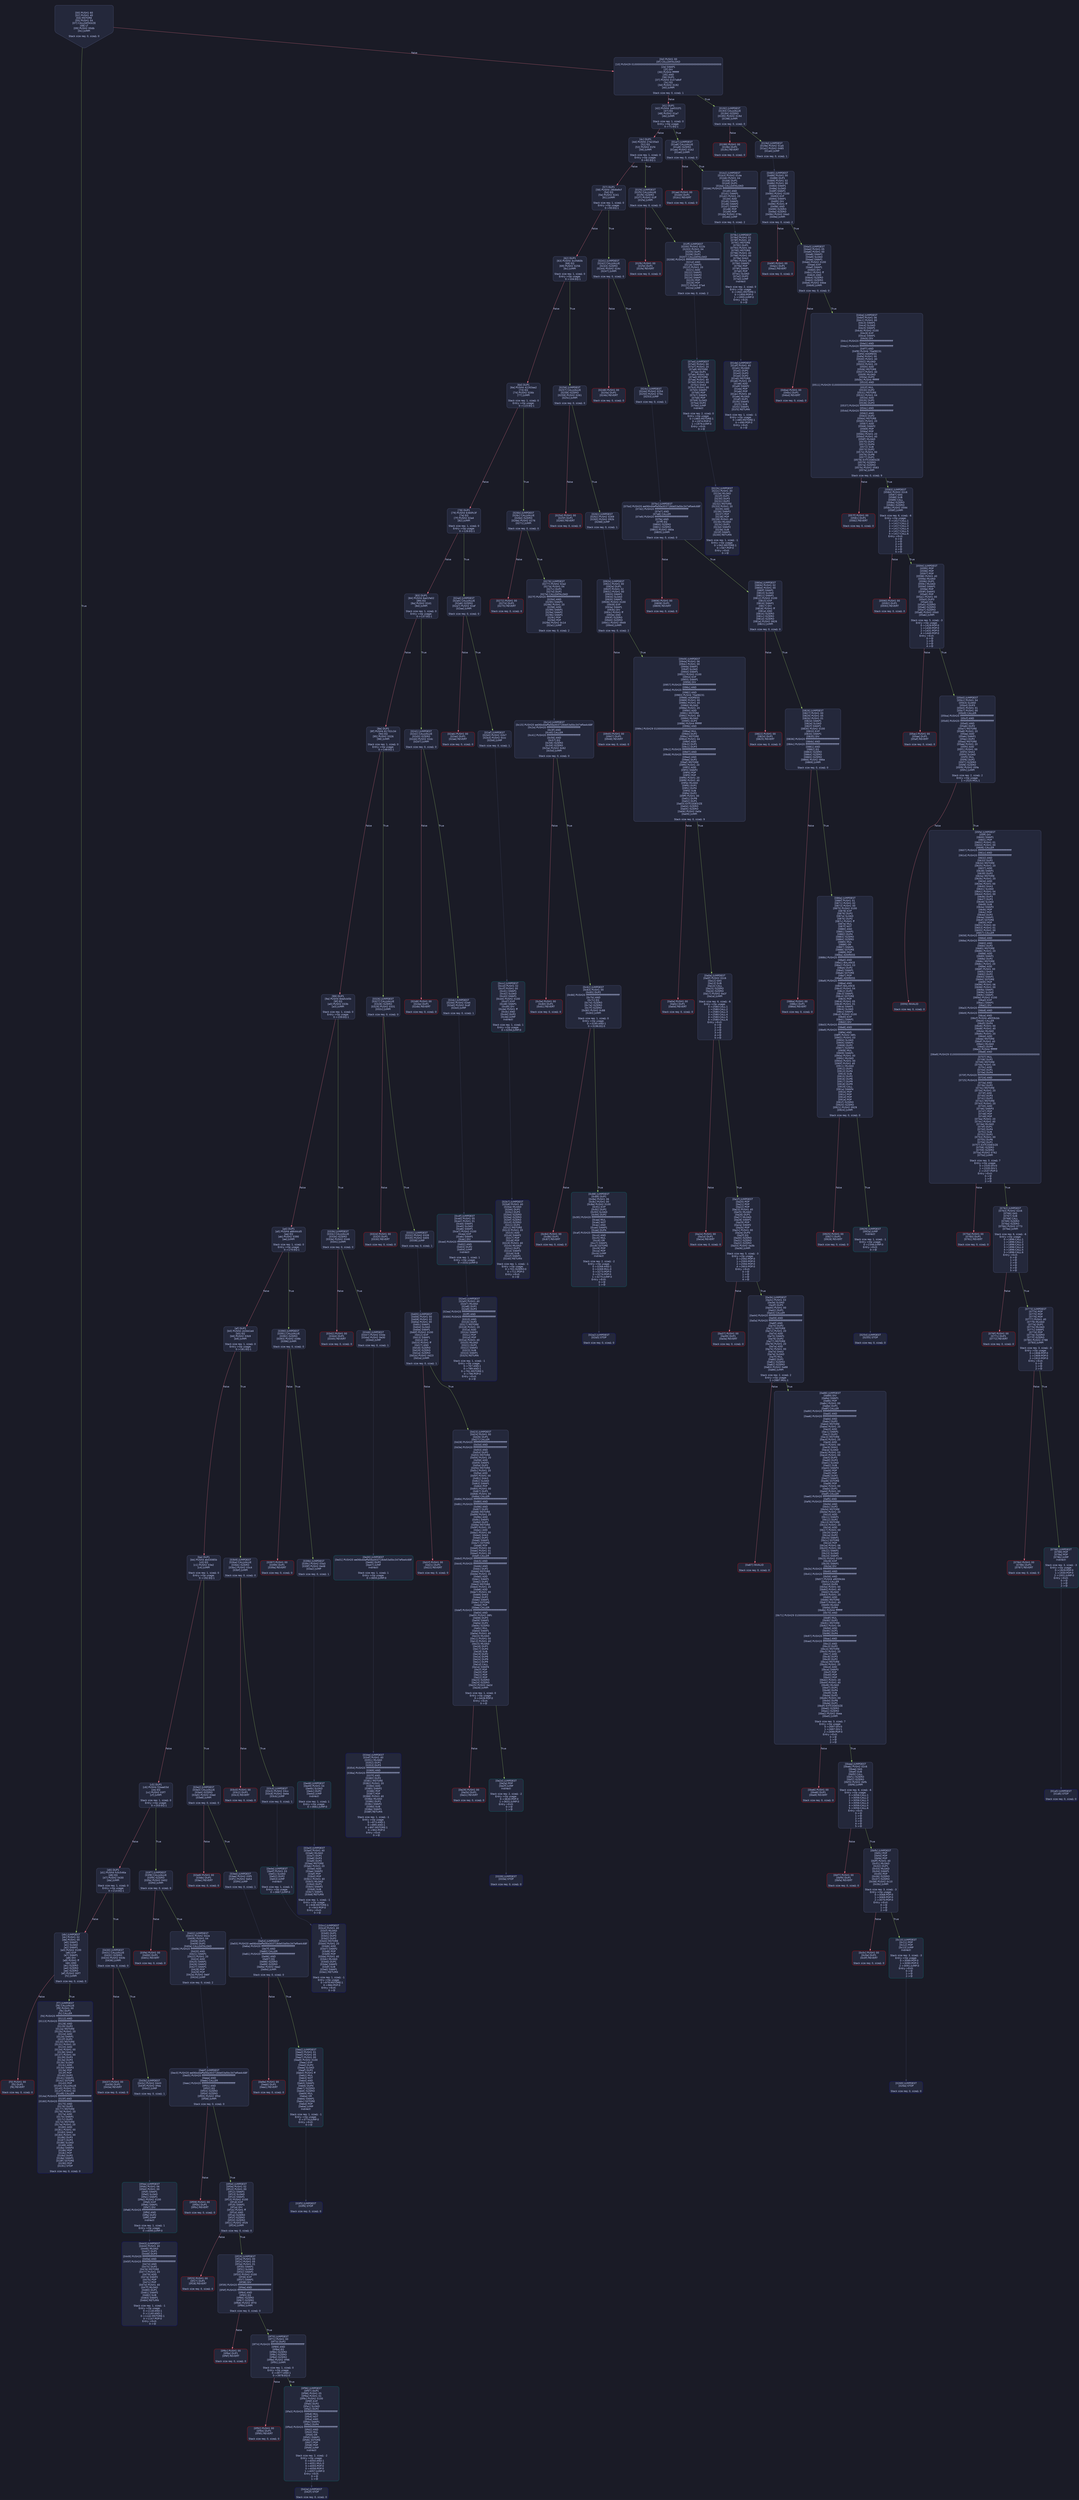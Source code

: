 digraph G {
    node [shape=box, style="filled, rounded", color="#565f89", fontcolor="#c0caf5", fontname="Helvetica", fillcolor="#24283b"];
    edge [color="#414868", fontcolor="#c0caf5", fontname="Helvetica"];
    bgcolor="#1a1b26";
    0 [ label = "[00] PUSH1 60
[02] PUSH1 40
[04] MSTORE
[05] PUSH1 04
[07] CALLDATASIZE
[08] LT
[09] PUSH2 00db
[0c] JUMPI

Stack size req: 0, sizeΔ: 0
" shape = invhouse]
    1 [ label = "[0d] PUSH1 00
[0f] CALLDATALOAD
[10] PUSH29 0100000000000000000000000000000000000000000000000000000000
[2e] SWAP1
[2f] DIV
[30] PUSH4 ffffffff
[35] AND
[36] DUP1
[37] PUSH4 0107a8df
[3c] EQ
[3d] PUSH2 0192
[40] JUMPI

Stack size req: 0, sizeΔ: 1
"]
    2 [ label = "[41] DUP1
[42] PUSH4 1e4532f1
[47] EQ
[48] PUSH2 01a7
[4b] JUMPI

Stack size req: 1, sizeΔ: 0
Entry->Op usage:
	0->71:EQ:1
"]
    3 [ label = "[4c] DUP1
[4d] PUSH4 27e235e3
[52] EQ
[53] PUSH2 01f4
[56] JUMPI

Stack size req: 1, sizeΔ: 0
Entry->Op usage:
	0->82:EQ:1
"]
    4 [ label = "[57] DUP1
[58] PUSH4 28b8e9cf
[5d] EQ
[5e] PUSH2 0241
[61] JUMPI

Stack size req: 1, sizeΔ: 0
Entry->Op usage:
	0->93:EQ:1
"]
    5 [ label = "[62] DUP1
[63] PUSH4 3ccfd60b
[68] EQ
[69] PUSH2 0256
[6c] JUMPI

Stack size req: 1, sizeΔ: 0
Entry->Op usage:
	0->104:EQ:1
"]
    6 [ label = "[6d] DUP1
[6e] PUSH4 42263aa2
[73] EQ
[74] PUSH2 026b
[77] JUMPI

Stack size req: 1, sizeΔ: 0
Entry->Op usage:
	0->115:EQ:1
"]
    7 [ label = "[78] DUP1
[79] PUSH4 6360fc3f
[7e] EQ
[7f] PUSH2 02a4
[82] JUMPI

Stack size req: 1, sizeΔ: 0
Entry->Op usage:
	0->126:EQ:1
"]
    8 [ label = "[83] DUP1
[84] PUSH4 6ad1fe02
[89] EQ
[8a] PUSH2 02d1
[8d] JUMPI

Stack size req: 1, sizeΔ: 0
Entry->Op usage:
	0->137:EQ:1
"]
    9 [ label = "[8e] DUP1
[8f] PUSH4 81702c34
[94] EQ
[95] PUSH2 0326
[98] JUMPI

Stack size req: 1, sizeΔ: 0
Entry->Op usage:
	0->148:EQ:1
"]
    10 [ label = "[99] DUP1
[9a] PUSH4 8da5cb5b
[9f] EQ
[a0] PUSH2 033b
[a3] JUMPI

Stack size req: 1, sizeΔ: 0
Entry->Op usage:
	0->159:EQ:1
"]
    11 [ label = "[a4] DUP1
[a5] PUSH4 a8644cd5
[aa] EQ
[ab] PUSH2 0390
[ae] JUMPI

Stack size req: 1, sizeΔ: 0
Entry->Op usage:
	0->170:EQ:1
"]
    12 [ label = "[af] DUP1
[b0] PUSH4 c42bb1e4
[b5] EQ
[b6] PUSH2 03b9
[b9] JUMPI

Stack size req: 1, sizeΔ: 0
Entry->Op usage:
	0->181:EQ:1
"]
    13 [ label = "[ba] DUP1
[bb] PUSH4 eb03085b
[c0] EQ
[c1] PUSH2 03e2
[c4] JUMPI

Stack size req: 1, sizeΔ: 0
Entry->Op usage:
	0->192:EQ:1
"]
    14 [ label = "[c5] DUP1
[c6] PUSH4 f2bee03d
[cb] EQ
[cc] PUSH2 03f7
[cf] JUMPI

Stack size req: 1, sizeΔ: 0
Entry->Op usage:
	0->203:EQ:1
"]
    15 [ label = "[d0] DUP1
[d1] PUSH4 fc0c546a
[d6] EQ
[d7] PUSH2 0430
[da] JUMPI

Stack size req: 1, sizeΔ: 0
Entry->Op usage:
	0->214:EQ:1
"]
    16 [ label = "[db] JUMPDEST
[dc] PUSH1 02
[de] PUSH1 00
[e0] SWAP1
[e1] SLOAD
[e2] SWAP1
[e3] PUSH2 0100
[e6] EXP
[e7] SWAP1
[e8] DIV
[e9] PUSH1 ff
[eb] AND
[ec] ISZERO
[ed] ISZERO
[ee] ISZERO
[ef] PUSH2 00f7
[f2] JUMPI

Stack size req: 0, sizeΔ: 0
"]
    17 [ label = "[f3] PUSH1 00
[f5] DUP1
[f6] REVERT

Stack size req: 0, sizeΔ: 0
" color = "red"]
    18 [ label = "[f7] JUMPDEST
[f8] CALLVALUE
[f9] PUSH1 00
[fb] DUP1
[fc] CALLER
[fd] PUSH20 ffffffffffffffffffffffffffffffffffffffff
[0112] AND
[0113] PUSH20 ffffffffffffffffffffffffffffffffffffffff
[0128] AND
[0129] DUP2
[012a] MSTORE
[012b] PUSH1 20
[012d] ADD
[012e] SWAP1
[012f] DUP2
[0130] MSTORE
[0131] PUSH1 20
[0133] ADD
[0134] PUSH1 00
[0136] SHA3
[0137] PUSH1 00
[0139] DUP3
[013a] DUP3
[013b] SLOAD
[013c] ADD
[013d] SWAP3
[013e] POP
[013f] POP
[0140] DUP2
[0141] SWAP1
[0142] SSTORE
[0143] POP
[0144] CALLVALUE
[0145] PUSH1 01
[0147] PUSH1 00
[0149] CALLER
[014a] PUSH20 ffffffffffffffffffffffffffffffffffffffff
[015f] AND
[0160] PUSH20 ffffffffffffffffffffffffffffffffffffffff
[0175] AND
[0176] DUP2
[0177] MSTORE
[0178] PUSH1 20
[017a] ADD
[017b] SWAP1
[017c] DUP2
[017d] MSTORE
[017e] PUSH1 20
[0180] ADD
[0181] PUSH1 00
[0183] SHA3
[0184] PUSH1 00
[0186] DUP3
[0187] DUP3
[0188] SLOAD
[0189] ADD
[018a] SWAP3
[018b] POP
[018c] POP
[018d] DUP2
[018e] SWAP1
[018f] SSTORE
[0190] POP
[0191] STOP

Stack size req: 0, sizeΔ: 0
" color = "darkblue"]
    19 [ label = "[0192] JUMPDEST
[0193] CALLVALUE
[0194] ISZERO
[0195] PUSH2 019d
[0198] JUMPI

Stack size req: 0, sizeΔ: 0
"]
    20 [ label = "[0199] PUSH1 00
[019b] DUP1
[019c] REVERT

Stack size req: 0, sizeΔ: 0
" color = "red"]
    21 [ label = "[019d] JUMPDEST
[019e] PUSH2 01a5
[01a1] PUSH2 0485
[01a4] JUMP

Stack size req: 0, sizeΔ: 1
"]
    22 [ label = "[01a5] JUMPDEST
[01a6] STOP

Stack size req: 0, sizeΔ: 0
" color = "darkblue"]
    23 [ label = "[01a7] JUMPDEST
[01a8] CALLVALUE
[01a9] ISZERO
[01aa] PUSH2 01b2
[01ad] JUMPI

Stack size req: 0, sizeΔ: 0
"]
    24 [ label = "[01ae] PUSH1 00
[01b0] DUP1
[01b1] REVERT

Stack size req: 0, sizeΔ: 0
" color = "red"]
    25 [ label = "[01b2] JUMPDEST
[01b3] PUSH2 01de
[01b6] PUSH1 04
[01b8] DUP1
[01b9] DUP1
[01ba] CALLDATALOAD
[01bb] PUSH20 ffffffffffffffffffffffffffffffffffffffff
[01d0] AND
[01d1] SWAP1
[01d2] PUSH1 20
[01d4] ADD
[01d5] SWAP1
[01d6] SWAP2
[01d7] SWAP1
[01d8] POP
[01d9] POP
[01da] PUSH2 078c
[01dd] JUMP

Stack size req: 0, sizeΔ: 2
"]
    26 [ label = "[01de] JUMPDEST
[01df] PUSH1 40
[01e1] MLOAD
[01e2] DUP1
[01e3] DUP3
[01e4] DUP2
[01e5] MSTORE
[01e6] PUSH1 20
[01e8] ADD
[01e9] SWAP2
[01ea] POP
[01eb] POP
[01ec] PUSH1 40
[01ee] MLOAD
[01ef] DUP1
[01f0] SWAP2
[01f1] SUB
[01f2] SWAP1
[01f3] RETURN

Stack size req: 1, sizeΔ: -1
Entry->Op usage:
	0->485:MSTORE:1
	0->490:POP:0
Entry->Exit:
	0->😵
" color = "darkblue"]
    27 [ label = "[01f4] JUMPDEST
[01f5] CALLVALUE
[01f6] ISZERO
[01f7] PUSH2 01ff
[01fa] JUMPI

Stack size req: 0, sizeΔ: 0
"]
    28 [ label = "[01fb] PUSH1 00
[01fd] DUP1
[01fe] REVERT

Stack size req: 0, sizeΔ: 0
" color = "red"]
    29 [ label = "[01ff] JUMPDEST
[0200] PUSH2 022b
[0203] PUSH1 04
[0205] DUP1
[0206] DUP1
[0207] CALLDATALOAD
[0208] PUSH20 ffffffffffffffffffffffffffffffffffffffff
[021d] AND
[021e] SWAP1
[021f] PUSH1 20
[0221] ADD
[0222] SWAP1
[0223] SWAP2
[0224] SWAP1
[0225] POP
[0226] POP
[0227] PUSH2 07a4
[022a] JUMP

Stack size req: 0, sizeΔ: 2
"]
    30 [ label = "[022b] JUMPDEST
[022c] PUSH1 40
[022e] MLOAD
[022f] DUP1
[0230] DUP3
[0231] DUP2
[0232] MSTORE
[0233] PUSH1 20
[0235] ADD
[0236] SWAP2
[0237] POP
[0238] POP
[0239] PUSH1 40
[023b] MLOAD
[023c] DUP1
[023d] SWAP2
[023e] SUB
[023f] SWAP1
[0240] RETURN

Stack size req: 1, sizeΔ: -1
Entry->Op usage:
	0->562:MSTORE:1
	0->567:POP:0
Entry->Exit:
	0->😵
" color = "darkblue"]
    31 [ label = "[0241] JUMPDEST
[0242] CALLVALUE
[0243] ISZERO
[0244] PUSH2 024c
[0247] JUMPI

Stack size req: 0, sizeΔ: 0
"]
    32 [ label = "[0248] PUSH1 00
[024a] DUP1
[024b] REVERT

Stack size req: 0, sizeΔ: 0
" color = "red"]
    33 [ label = "[024c] JUMPDEST
[024d] PUSH2 0254
[0250] PUSH2 07bc
[0253] JUMP

Stack size req: 0, sizeΔ: 1
"]
    34 [ label = "[0254] JUMPDEST
[0255] STOP

Stack size req: 0, sizeΔ: 0
" color = "darkblue"]
    35 [ label = "[0256] JUMPDEST
[0257] CALLVALUE
[0258] ISZERO
[0259] PUSH2 0261
[025c] JUMPI

Stack size req: 0, sizeΔ: 0
"]
    36 [ label = "[025d] PUSH1 00
[025f] DUP1
[0260] REVERT

Stack size req: 0, sizeΔ: 0
" color = "red"]
    37 [ label = "[0261] JUMPDEST
[0262] PUSH2 0269
[0265] PUSH2 092b
[0268] JUMP

Stack size req: 0, sizeΔ: 1
"]
    38 [ label = "[0269] JUMPDEST
[026a] STOP

Stack size req: 0, sizeΔ: 0
" color = "darkblue"]
    39 [ label = "[026b] JUMPDEST
[026c] CALLVALUE
[026d] ISZERO
[026e] PUSH2 0276
[0271] JUMPI

Stack size req: 0, sizeΔ: 0
"]
    40 [ label = "[0272] PUSH1 00
[0274] DUP1
[0275] REVERT

Stack size req: 0, sizeΔ: 0
" color = "red"]
    41 [ label = "[0276] JUMPDEST
[0277] PUSH2 02a2
[027a] PUSH1 04
[027c] DUP1
[027d] DUP1
[027e] CALLDATALOAD
[027f] PUSH20 ffffffffffffffffffffffffffffffffffffffff
[0294] AND
[0295] SWAP1
[0296] PUSH1 20
[0298] ADD
[0299] SWAP1
[029a] SWAP2
[029b] SWAP1
[029c] POP
[029d] POP
[029e] PUSH2 0c14
[02a1] JUMP

Stack size req: 0, sizeΔ: 2
"]
    42 [ label = "[02a2] JUMPDEST
[02a3] STOP

Stack size req: 0, sizeΔ: 0
" color = "darkblue"]
    43 [ label = "[02a4] JUMPDEST
[02a5] CALLVALUE
[02a6] ISZERO
[02a7] PUSH2 02af
[02aa] JUMPI

Stack size req: 0, sizeΔ: 0
"]
    44 [ label = "[02ab] PUSH1 00
[02ad] DUP1
[02ae] REVERT

Stack size req: 0, sizeΔ: 0
" color = "red"]
    45 [ label = "[02af] JUMPDEST
[02b0] PUSH2 02b7
[02b3] PUSH2 0ccc
[02b6] JUMP

Stack size req: 0, sizeΔ: 1
"]
    46 [ label = "[02b7] JUMPDEST
[02b8] PUSH1 40
[02ba] MLOAD
[02bb] DUP1
[02bc] DUP3
[02bd] ISZERO
[02be] ISZERO
[02bf] ISZERO
[02c0] ISZERO
[02c1] DUP2
[02c2] MSTORE
[02c3] PUSH1 20
[02c5] ADD
[02c6] SWAP2
[02c7] POP
[02c8] POP
[02c9] PUSH1 40
[02cb] MLOAD
[02cc] DUP1
[02cd] SWAP2
[02ce] SUB
[02cf] SWAP1
[02d0] RETURN

Stack size req: 1, sizeΔ: -1
Entry->Op usage:
	0->701:ISZERO:0
	0->711:POP:0
Entry->Exit:
	0->😵
" color = "darkblue"]
    47 [ label = "[02d1] JUMPDEST
[02d2] CALLVALUE
[02d3] ISZERO
[02d4] PUSH2 02dc
[02d7] JUMPI

Stack size req: 0, sizeΔ: 0
"]
    48 [ label = "[02d8] PUSH1 00
[02da] DUP1
[02db] REVERT

Stack size req: 0, sizeΔ: 0
" color = "red"]
    49 [ label = "[02dc] JUMPDEST
[02dd] PUSH2 02e4
[02e0] PUSH2 0cdf
[02e3] JUMP

Stack size req: 0, sizeΔ: 1
"]
    50 [ label = "[02e4] JUMPDEST
[02e5] PUSH1 40
[02e7] MLOAD
[02e8] DUP1
[02e9] DUP3
[02ea] PUSH20 ffffffffffffffffffffffffffffffffffffffff
[02ff] AND
[0300] PUSH20 ffffffffffffffffffffffffffffffffffffffff
[0315] AND
[0316] DUP2
[0317] MSTORE
[0318] PUSH1 20
[031a] ADD
[031b] SWAP2
[031c] POP
[031d] POP
[031e] PUSH1 40
[0320] MLOAD
[0321] DUP1
[0322] SWAP2
[0323] SUB
[0324] SWAP1
[0325] RETURN

Stack size req: 1, sizeΔ: -1
Entry->Op usage:
	0->767:AND:1
	0->789:AND:1
	0->791:MSTORE:1
	0->796:POP:0
Entry->Exit:
	0->😵
" color = "darkblue"]
    51 [ label = "[0326] JUMPDEST
[0327] CALLVALUE
[0328] ISZERO
[0329] PUSH2 0331
[032c] JUMPI

Stack size req: 0, sizeΔ: 0
"]
    52 [ label = "[032d] PUSH1 00
[032f] DUP1
[0330] REVERT

Stack size req: 0, sizeΔ: 0
" color = "red"]
    53 [ label = "[0331] JUMPDEST
[0332] PUSH2 0339
[0335] PUSH2 0d05
[0338] JUMP

Stack size req: 0, sizeΔ: 1
"]
    54 [ label = "[0339] JUMPDEST
[033a] STOP

Stack size req: 0, sizeΔ: 0
" color = "darkblue"]
    55 [ label = "[033b] JUMPDEST
[033c] CALLVALUE
[033d] ISZERO
[033e] PUSH2 0346
[0341] JUMPI

Stack size req: 0, sizeΔ: 0
"]
    56 [ label = "[0342] PUSH1 00
[0344] DUP1
[0345] REVERT

Stack size req: 0, sizeΔ: 0
" color = "red"]
    57 [ label = "[0346] JUMPDEST
[0347] PUSH2 034e
[034a] PUSH2 0e30
[034d] JUMP

Stack size req: 0, sizeΔ: 1
"]
    58 [ label = "[034e] JUMPDEST
[034f] PUSH1 40
[0351] MLOAD
[0352] DUP1
[0353] DUP3
[0354] PUSH20 ffffffffffffffffffffffffffffffffffffffff
[0369] AND
[036a] PUSH20 ffffffffffffffffffffffffffffffffffffffff
[037f] AND
[0380] DUP2
[0381] MSTORE
[0382] PUSH1 20
[0384] ADD
[0385] SWAP2
[0386] POP
[0387] POP
[0388] PUSH1 40
[038a] MLOAD
[038b] DUP1
[038c] SWAP2
[038d] SUB
[038e] SWAP1
[038f] RETURN

Stack size req: 1, sizeΔ: -1
Entry->Op usage:
	0->873:AND:1
	0->895:AND:1
	0->897:MSTORE:1
	0->902:POP:0
Entry->Exit:
	0->😵
" color = "darkblue"]
    59 [ label = "[0390] JUMPDEST
[0391] CALLVALUE
[0392] ISZERO
[0393] PUSH2 039b
[0396] JUMPI

Stack size req: 0, sizeΔ: 0
"]
    60 [ label = "[0397] PUSH1 00
[0399] DUP1
[039a] REVERT

Stack size req: 0, sizeΔ: 0
" color = "red"]
    61 [ label = "[039b] JUMPDEST
[039c] PUSH2 03a3
[039f] PUSH2 0e48
[03a2] JUMP

Stack size req: 0, sizeΔ: 1
"]
    62 [ label = "[03a3] JUMPDEST
[03a4] PUSH1 40
[03a6] MLOAD
[03a7] DUP1
[03a8] DUP3
[03a9] DUP2
[03aa] MSTORE
[03ab] PUSH1 20
[03ad] ADD
[03ae] SWAP2
[03af] POP
[03b0] POP
[03b1] PUSH1 40
[03b3] MLOAD
[03b4] DUP1
[03b5] SWAP2
[03b6] SUB
[03b7] SWAP1
[03b8] RETURN

Stack size req: 1, sizeΔ: -1
Entry->Op usage:
	0->938:MSTORE:1
	0->943:POP:0
Entry->Exit:
	0->😵
" color = "darkblue"]
    63 [ label = "[03b9] JUMPDEST
[03ba] CALLVALUE
[03bb] ISZERO
[03bc] PUSH2 03c4
[03bf] JUMPI

Stack size req: 0, sizeΔ: 0
"]
    64 [ label = "[03c0] PUSH1 00
[03c2] DUP1
[03c3] REVERT

Stack size req: 0, sizeΔ: 0
" color = "red"]
    65 [ label = "[03c4] JUMPDEST
[03c5] PUSH2 03cc
[03c8] PUSH2 0e4e
[03cb] JUMP

Stack size req: 0, sizeΔ: 1
"]
    66 [ label = "[03cc] JUMPDEST
[03cd] PUSH1 40
[03cf] MLOAD
[03d0] DUP1
[03d1] DUP3
[03d2] DUP2
[03d3] MSTORE
[03d4] PUSH1 20
[03d6] ADD
[03d7] SWAP2
[03d8] POP
[03d9] POP
[03da] PUSH1 40
[03dc] MLOAD
[03dd] DUP1
[03de] SWAP2
[03df] SUB
[03e0] SWAP1
[03e1] RETURN

Stack size req: 1, sizeΔ: -1
Entry->Op usage:
	0->979:MSTORE:1
	0->984:POP:0
Entry->Exit:
	0->😵
" color = "darkblue"]
    67 [ label = "[03e2] JUMPDEST
[03e3] CALLVALUE
[03e4] ISZERO
[03e5] PUSH2 03ed
[03e8] JUMPI

Stack size req: 0, sizeΔ: 0
"]
    68 [ label = "[03e9] PUSH1 00
[03eb] DUP1
[03ec] REVERT

Stack size req: 0, sizeΔ: 0
" color = "red"]
    69 [ label = "[03ed] JUMPDEST
[03ee] PUSH2 03f5
[03f1] PUSH2 0e54
[03f4] JUMP

Stack size req: 0, sizeΔ: 1
"]
    70 [ label = "[03f5] JUMPDEST
[03f6] STOP

Stack size req: 0, sizeΔ: 0
" color = "darkblue"]
    71 [ label = "[03f7] JUMPDEST
[03f8] CALLVALUE
[03f9] ISZERO
[03fa] PUSH2 0402
[03fd] JUMPI

Stack size req: 0, sizeΔ: 0
"]
    72 [ label = "[03fe] PUSH1 00
[0400] DUP1
[0401] REVERT

Stack size req: 0, sizeΔ: 0
" color = "red"]
    73 [ label = "[0402] JUMPDEST
[0403] PUSH2 042e
[0406] PUSH1 04
[0408] DUP1
[0409] DUP1
[040a] CALLDATALOAD
[040b] PUSH20 ffffffffffffffffffffffffffffffffffffffff
[0420] AND
[0421] SWAP1
[0422] PUSH1 20
[0424] ADD
[0425] SWAP1
[0426] SWAP2
[0427] SWAP1
[0428] POP
[0429] POP
[042a] PUSH2 0ebf
[042d] JUMP

Stack size req: 0, sizeΔ: 2
"]
    74 [ label = "[042e] JUMPDEST
[042f] STOP

Stack size req: 0, sizeΔ: 0
" color = "darkblue"]
    75 [ label = "[0430] JUMPDEST
[0431] CALLVALUE
[0432] ISZERO
[0433] PUSH2 043b
[0436] JUMPI

Stack size req: 0, sizeΔ: 0
"]
    76 [ label = "[0437] PUSH1 00
[0439] DUP1
[043a] REVERT

Stack size req: 0, sizeΔ: 0
" color = "red"]
    77 [ label = "[043b] JUMPDEST
[043c] PUSH2 0443
[043f] PUSH2 0fda
[0442] JUMP

Stack size req: 0, sizeΔ: 1
"]
    78 [ label = "[0443] JUMPDEST
[0444] PUSH1 40
[0446] MLOAD
[0447] DUP1
[0448] DUP3
[0449] PUSH20 ffffffffffffffffffffffffffffffffffffffff
[045e] AND
[045f] PUSH20 ffffffffffffffffffffffffffffffffffffffff
[0474] AND
[0475] DUP2
[0476] MSTORE
[0477] PUSH1 20
[0479] ADD
[047a] SWAP2
[047b] POP
[047c] POP
[047d] PUSH1 40
[047f] MLOAD
[0480] DUP1
[0481] SWAP2
[0482] SUB
[0483] SWAP1
[0484] RETURN

Stack size req: 1, sizeΔ: -1
Entry->Op usage:
	0->1118:AND:1
	0->1140:AND:1
	0->1142:MSTORE:1
	0->1147:POP:0
Entry->Exit:
	0->😵
" color = "darkblue"]
    79 [ label = "[0485] JUMPDEST
[0486] PUSH1 00
[0488] DUP1
[0489] PUSH1 02
[048b] PUSH1 00
[048d] SWAP1
[048e] SLOAD
[048f] SWAP1
[0490] PUSH2 0100
[0493] EXP
[0494] SWAP1
[0495] DIV
[0496] PUSH1 ff
[0498] AND
[0499] ISZERO
[049a] ISZERO
[049b] PUSH2 04a3
[049e] JUMPI

Stack size req: 0, sizeΔ: 2
"]
    80 [ label = "[049f] PUSH1 00
[04a1] DUP1
[04a2] REVERT

Stack size req: 0, sizeΔ: 0
" color = "red"]
    81 [ label = "[04a3] JUMPDEST
[04a4] PUSH1 05
[04a6] PUSH1 00
[04a8] SWAP1
[04a9] SLOAD
[04aa] SWAP1
[04ab] PUSH2 0100
[04ae] EXP
[04af] SWAP1
[04b0] DIV
[04b1] PUSH1 ff
[04b3] AND
[04b4] ISZERO
[04b5] ISZERO
[04b6] PUSH2 04be
[04b9] JUMPI

Stack size req: 0, sizeΔ: 0
"]
    82 [ label = "[04ba] PUSH1 00
[04bc] DUP1
[04bd] REVERT

Stack size req: 0, sizeΔ: 0
" color = "red"]
    83 [ label = "[04be] JUMPDEST
[04bf] PUSH1 06
[04c1] PUSH1 00
[04c3] SWAP1
[04c4] SLOAD
[04c5] SWAP1
[04c6] PUSH2 0100
[04c9] EXP
[04ca] SWAP1
[04cb] DIV
[04cc] PUSH20 ffffffffffffffffffffffffffffffffffffffff
[04e1] AND
[04e2] PUSH20 ffffffffffffffffffffffffffffffffffffffff
[04f7] AND
[04f8] PUSH4 70a08231
[04fd] ADDRESS
[04fe] PUSH1 00
[0500] PUSH1 40
[0502] MLOAD
[0503] PUSH1 20
[0505] ADD
[0506] MSTORE
[0507] PUSH1 40
[0509] MLOAD
[050a] DUP3
[050b] PUSH4 ffffffff
[0510] AND
[0511] PUSH29 0100000000000000000000000000000000000000000000000000000000
[052f] MUL
[0530] DUP2
[0531] MSTORE
[0532] PUSH1 04
[0534] ADD
[0535] DUP1
[0536] DUP3
[0537] PUSH20 ffffffffffffffffffffffffffffffffffffffff
[054c] AND
[054d] PUSH20 ffffffffffffffffffffffffffffffffffffffff
[0562] AND
[0563] DUP2
[0564] MSTORE
[0565] PUSH1 20
[0567] ADD
[0568] SWAP2
[0569] POP
[056a] POP
[056b] PUSH1 20
[056d] PUSH1 40
[056f] MLOAD
[0570] DUP1
[0571] DUP4
[0572] SUB
[0573] DUP2
[0574] PUSH1 00
[0576] DUP8
[0577] DUP1
[0578] EXTCODESIZE
[0579] ISZERO
[057a] ISZERO
[057b] PUSH2 0583
[057e] JUMPI

Stack size req: 0, sizeΔ: 9
"]
    84 [ label = "[057f] PUSH1 00
[0581] DUP1
[0582] REVERT

Stack size req: 0, sizeΔ: 0
" color = "red"]
    85 [ label = "[0583] JUMPDEST
[0584] PUSH2 02c6
[0587] GAS
[0588] SUB
[0589] CALL
[058a] ISZERO
[058b] ISZERO
[058c] PUSH2 0594
[058f] JUMPI

Stack size req: 6, sizeΔ: -6
Entry->Op usage:
	0->1417:CALL:1
	1->1417:CALL:2
	2->1417:CALL:3
	3->1417:CALL:4
	4->1417:CALL:5
	5->1417:CALL:6
Entry->Exit:
	0->😵
	1->😵
	2->😵
	3->😵
	4->😵
	5->😵
"]
    86 [ label = "[0590] PUSH1 00
[0592] DUP1
[0593] REVERT

Stack size req: 0, sizeΔ: 0
" color = "red"]
    87 [ label = "[0594] JUMPDEST
[0595] POP
[0596] POP
[0597] POP
[0598] PUSH1 40
[059a] MLOAD
[059b] DUP1
[059c] MLOAD
[059d] SWAP1
[059e] POP
[059f] SWAP2
[05a0] POP
[05a1] PUSH1 00
[05a3] DUP3
[05a4] EQ
[05a5] ISZERO
[05a6] ISZERO
[05a7] ISZERO
[05a8] PUSH2 05b0
[05ab] JUMPI

Stack size req: 5, sizeΔ: -3
Entry->Op usage:
	0->1429:POP:0
	1->1430:POP:0
	2->1431:POP:0
	4->1440:POP:0
Entry->Exit:
	0->😵
	1->😵
	2->😵
	4->😵
"]
    88 [ label = "[05ac] PUSH1 00
[05ae] DUP1
[05af] REVERT

Stack size req: 0, sizeΔ: 0
" color = "red"]
    89 [ label = "[05b0] JUMPDEST
[05b1] PUSH1 04
[05b3] SLOAD
[05b4] DUP3
[05b5] PUSH1 01
[05b7] PUSH1 00
[05b9] CALLER
[05ba] PUSH20 ffffffffffffffffffffffffffffffffffffffff
[05cf] AND
[05d0] PUSH20 ffffffffffffffffffffffffffffffffffffffff
[05e5] AND
[05e6] DUP2
[05e7] MSTORE
[05e8] PUSH1 20
[05ea] ADD
[05eb] SWAP1
[05ec] DUP2
[05ed] MSTORE
[05ee] PUSH1 20
[05f0] ADD
[05f1] PUSH1 00
[05f3] SHA3
[05f4] SLOAD
[05f5] MUL
[05f6] DUP2
[05f7] ISZERO
[05f8] ISZERO
[05f9] PUSH2 05fe
[05fc] JUMPI

Stack size req: 2, sizeΔ: 2
Entry->Op usage:
	1->1525:MUL:1
"]
    90 [ label = "[05fd] INVALID

Stack size req: 0, sizeΔ: 0
" color = "red"]
    91 [ label = "[05fe] JUMPDEST
[05ff] DIV
[0600] SWAP1
[0601] POP
[0602] PUSH1 01
[0604] PUSH1 00
[0606] CALLER
[0607] PUSH20 ffffffffffffffffffffffffffffffffffffffff
[061c] AND
[061d] PUSH20 ffffffffffffffffffffffffffffffffffffffff
[0632] AND
[0633] DUP2
[0634] MSTORE
[0635] PUSH1 20
[0637] ADD
[0638] SWAP1
[0639] DUP2
[063a] MSTORE
[063b] PUSH1 20
[063d] ADD
[063e] PUSH1 00
[0640] SHA3
[0641] SLOAD
[0642] PUSH1 04
[0644] PUSH1 00
[0646] DUP3
[0647] DUP3
[0648] SLOAD
[0649] SUB
[064a] SWAP3
[064b] POP
[064c] POP
[064d] DUP2
[064e] SWAP1
[064f] SSTORE
[0650] POP
[0651] PUSH1 00
[0653] PUSH1 01
[0655] PUSH1 00
[0657] CALLER
[0658] PUSH20 ffffffffffffffffffffffffffffffffffffffff
[066d] AND
[066e] PUSH20 ffffffffffffffffffffffffffffffffffffffff
[0683] AND
[0684] DUP2
[0685] MSTORE
[0686] PUSH1 20
[0688] ADD
[0689] SWAP1
[068a] DUP2
[068b] MSTORE
[068c] PUSH1 20
[068e] ADD
[068f] PUSH1 00
[0691] SHA3
[0692] DUP2
[0693] SWAP1
[0694] SSTORE
[0695] POP
[0696] PUSH1 06
[0698] PUSH1 00
[069a] SWAP1
[069b] SLOAD
[069c] SWAP1
[069d] PUSH2 0100
[06a0] EXP
[06a1] SWAP1
[06a2] DIV
[06a3] PUSH20 ffffffffffffffffffffffffffffffffffffffff
[06b8] AND
[06b9] PUSH20 ffffffffffffffffffffffffffffffffffffffff
[06ce] AND
[06cf] PUSH4 a9059cbb
[06d4] CALLER
[06d5] DUP4
[06d6] PUSH1 00
[06d8] PUSH1 40
[06da] MLOAD
[06db] PUSH1 20
[06dd] ADD
[06de] MSTORE
[06df] PUSH1 40
[06e1] MLOAD
[06e2] DUP4
[06e3] PUSH4 ffffffff
[06e8] AND
[06e9] PUSH29 0100000000000000000000000000000000000000000000000000000000
[0707] MUL
[0708] DUP2
[0709] MSTORE
[070a] PUSH1 04
[070c] ADD
[070d] DUP1
[070e] DUP4
[070f] PUSH20 ffffffffffffffffffffffffffffffffffffffff
[0724] AND
[0725] PUSH20 ffffffffffffffffffffffffffffffffffffffff
[073a] AND
[073b] DUP2
[073c] MSTORE
[073d] PUSH1 20
[073f] ADD
[0740] DUP3
[0741] DUP2
[0742] MSTORE
[0743] PUSH1 20
[0745] ADD
[0746] SWAP3
[0747] POP
[0748] POP
[0749] POP
[074a] PUSH1 20
[074c] PUSH1 40
[074e] MLOAD
[074f] DUP1
[0750] DUP4
[0751] SUB
[0752] DUP2
[0753] PUSH1 00
[0755] DUP8
[0756] DUP1
[0757] EXTCODESIZE
[0758] ISZERO
[0759] ISZERO
[075a] PUSH2 0762
[075d] JUMPI

Stack size req: 3, sizeΔ: 7
Entry->Op usage:
	0->1535:DIV:0
	1->1535:DIV:1
	2->1537:POP:0
Entry->Exit:
	0->😵
	1->😵
	2->😵
"]
    92 [ label = "[075e] PUSH1 00
[0760] DUP1
[0761] REVERT

Stack size req: 0, sizeΔ: 0
" color = "red"]
    93 [ label = "[0762] JUMPDEST
[0763] PUSH2 02c6
[0766] GAS
[0767] SUB
[0768] CALL
[0769] ISZERO
[076a] ISZERO
[076b] PUSH2 0773
[076e] JUMPI

Stack size req: 6, sizeΔ: -6
Entry->Op usage:
	0->1896:CALL:1
	1->1896:CALL:2
	2->1896:CALL:3
	3->1896:CALL:4
	4->1896:CALL:5
	5->1896:CALL:6
Entry->Exit:
	0->😵
	1->😵
	2->😵
	3->😵
	4->😵
	5->😵
"]
    94 [ label = "[076f] PUSH1 00
[0771] DUP1
[0772] REVERT

Stack size req: 0, sizeΔ: 0
" color = "red"]
    95 [ label = "[0773] JUMPDEST
[0774] POP
[0775] POP
[0776] POP
[0777] PUSH1 40
[0779] MLOAD
[077a] DUP1
[077b] MLOAD
[077c] SWAP1
[077d] POP
[077e] ISZERO
[077f] ISZERO
[0780] PUSH2 0788
[0783] JUMPI

Stack size req: 3, sizeΔ: -3
Entry->Op usage:
	0->1908:POP:0
	1->1909:POP:0
	2->1910:POP:0
Entry->Exit:
	0->😵
	1->😵
	2->😵
"]
    96 [ label = "[0784] PUSH1 00
[0786] DUP1
[0787] REVERT

Stack size req: 0, sizeΔ: 0
" color = "red"]
    97 [ label = "[0788] JUMPDEST
[0789] POP
[078a] POP
[078b] JUMP
Indirect!

Stack size req: 3, sizeΔ: -3
Entry->Op usage:
	0->1929:POP:0
	1->1930:POP:0
	2->1931:JUMP:0
Entry->Exit:
	0->😵
	1->😵
	2->😵
" color = "teal"]
    98 [ label = "[078c] JUMPDEST
[078d] PUSH1 01
[078f] PUSH1 20
[0791] MSTORE
[0792] DUP1
[0793] PUSH1 00
[0795] MSTORE
[0796] PUSH1 40
[0798] PUSH1 00
[079a] SHA3
[079b] PUSH1 00
[079d] SWAP2
[079e] POP
[079f] SWAP1
[07a0] POP
[07a1] SLOAD
[07a2] DUP2
[07a3] JUMP
Indirect!

Stack size req: 2, sizeΔ: 0
Entry->Op usage:
	0->1941:MSTORE:1
	0->1950:POP:0
	1->1955:JUMP:0
Entry->Exit:
	0->😵
" color = "teal"]
    99 [ label = "[07a4] JUMPDEST
[07a5] PUSH1 00
[07a7] PUSH1 20
[07a9] MSTORE
[07aa] DUP1
[07ab] PUSH1 00
[07ad] MSTORE
[07ae] PUSH1 40
[07b0] PUSH1 00
[07b2] SHA3
[07b3] PUSH1 00
[07b5] SWAP2
[07b6] POP
[07b7] SWAP1
[07b8] POP
[07b9] SLOAD
[07ba] DUP2
[07bb] JUMP
Indirect!

Stack size req: 2, sizeΔ: 0
Entry->Op usage:
	0->1965:MSTORE:1
	0->1974:POP:0
	1->1979:JUMP:0
Entry->Exit:
	0->😵
" color = "teal"]
    100 [ label = "[07bc] JUMPDEST
[07bd] PUSH20 ee06bddaffa56a303718de53a5bc347efbe4c68f
[07d2] PUSH20 ffffffffffffffffffffffffffffffffffffffff
[07e7] AND
[07e8] CALLER
[07e9] PUSH20 ffffffffffffffffffffffffffffffffffffffff
[07fe] AND
[07ff] EQ
[0800] ISZERO
[0801] ISZERO
[0802] PUSH2 080a
[0805] JUMPI

Stack size req: 0, sizeΔ: 0
"]
    101 [ label = "[0806] PUSH1 00
[0808] DUP1
[0809] REVERT

Stack size req: 0, sizeΔ: 0
" color = "red"]
    102 [ label = "[080a] JUMPDEST
[080b] PUSH1 02
[080d] PUSH1 00
[080f] SWAP1
[0810] SLOAD
[0811] SWAP1
[0812] PUSH2 0100
[0815] EXP
[0816] SWAP1
[0817] DIV
[0818] PUSH1 ff
[081a] AND
[081b] ISZERO
[081c] ISZERO
[081d] ISZERO
[081e] PUSH2 0826
[0821] JUMPI

Stack size req: 0, sizeΔ: 0
"]
    103 [ label = "[0822] PUSH1 00
[0824] DUP1
[0825] REVERT

Stack size req: 0, sizeΔ: 0
" color = "red"]
    104 [ label = "[0826] JUMPDEST
[0827] PUSH1 00
[0829] PUSH1 05
[082b] PUSH1 01
[082d] SWAP1
[082e] SLOAD
[082f] SWAP1
[0830] PUSH2 0100
[0833] EXP
[0834] SWAP1
[0835] DIV
[0836] PUSH20 ffffffffffffffffffffffffffffffffffffffff
[084b] AND
[084c] PUSH20 ffffffffffffffffffffffffffffffffffffffff
[0861] AND
[0862] EQ
[0863] ISZERO
[0864] ISZERO
[0865] ISZERO
[0866] PUSH2 086e
[0869] JUMPI

Stack size req: 0, sizeΔ: 0
"]
    105 [ label = "[086a] PUSH1 00
[086c] DUP1
[086d] REVERT

Stack size req: 0, sizeΔ: 0
" color = "red"]
    106 [ label = "[086e] JUMPDEST
[086f] PUSH1 01
[0871] PUSH1 02
[0873] PUSH1 00
[0875] PUSH2 0100
[0878] EXP
[0879] DUP2
[087a] SLOAD
[087b] DUP2
[087c] PUSH1 ff
[087e] MUL
[087f] NOT
[0880] AND
[0881] SWAP1
[0882] DUP4
[0883] ISZERO
[0884] ISZERO
[0885] MUL
[0886] OR
[0887] SWAP1
[0888] SSTORE
[0889] POP
[088a] ADDRESS
[088b] PUSH20 ffffffffffffffffffffffffffffffffffffffff
[08a0] AND
[08a1] BALANCE
[08a2] PUSH1 03
[08a4] DUP2
[08a5] SWAP1
[08a6] SSTORE
[08a7] POP
[08a8] ADDRESS
[08a9] PUSH20 ffffffffffffffffffffffffffffffffffffffff
[08be] AND
[08bf] BALANCE
[08c0] PUSH1 04
[08c2] DUP2
[08c3] SWAP1
[08c4] SSTORE
[08c5] POP
[08c6] PUSH1 05
[08c8] PUSH1 01
[08ca] SWAP1
[08cb] SLOAD
[08cc] SWAP1
[08cd] PUSH2 0100
[08d0] EXP
[08d1] SWAP1
[08d2] DIV
[08d3] PUSH20 ffffffffffffffffffffffffffffffffffffffff
[08e8] AND
[08e9] PUSH20 ffffffffffffffffffffffffffffffffffffffff
[08fe] AND
[08ff] PUSH2 08fc
[0902] PUSH1 03
[0904] SLOAD
[0905] SWAP1
[0906] DUP2
[0907] ISZERO
[0908] MUL
[0909] SWAP1
[090a] PUSH1 40
[090c] MLOAD
[090d] PUSH1 00
[090f] PUSH1 40
[0911] MLOAD
[0912] DUP1
[0913] DUP4
[0914] SUB
[0915] DUP2
[0916] DUP6
[0917] DUP9
[0918] DUP9
[0919] CALL
[091a] SWAP4
[091b] POP
[091c] POP
[091d] POP
[091e] POP
[091f] ISZERO
[0920] ISZERO
[0921] PUSH2 0929
[0924] JUMPI

Stack size req: 0, sizeΔ: 0
"]
    107 [ label = "[0925] PUSH1 00
[0927] DUP1
[0928] REVERT

Stack size req: 0, sizeΔ: 0
" color = "red"]
    108 [ label = "[0929] JUMPDEST
[092a] JUMP
Indirect!

Stack size req: 1, sizeΔ: -1
Entry->Op usage:
	0->2346:JUMP:0
Entry->Exit:
	0->😵
" color = "teal"]
    109 [ label = "[092b] JUMPDEST
[092c] PUSH1 00
[092e] DUP1
[092f] PUSH1 02
[0931] PUSH1 00
[0933] SWAP1
[0934] SLOAD
[0935] SWAP1
[0936] PUSH2 0100
[0939] EXP
[093a] SWAP1
[093b] DIV
[093c] PUSH1 ff
[093e] AND
[093f] ISZERO
[0940] ISZERO
[0941] PUSH2 0949
[0944] JUMPI

Stack size req: 0, sizeΔ: 2
"]
    110 [ label = "[0945] PUSH1 00
[0947] DUP1
[0948] REVERT

Stack size req: 0, sizeΔ: 0
" color = "red"]
    111 [ label = "[0949] JUMPDEST
[094a] PUSH1 06
[094c] PUSH1 00
[094e] SWAP1
[094f] SLOAD
[0950] SWAP1
[0951] PUSH2 0100
[0954] EXP
[0955] SWAP1
[0956] DIV
[0957] PUSH20 ffffffffffffffffffffffffffffffffffffffff
[096c] AND
[096d] PUSH20 ffffffffffffffffffffffffffffffffffffffff
[0982] AND
[0983] PUSH4 70a08231
[0988] ADDRESS
[0989] PUSH1 00
[098b] PUSH1 40
[098d] MLOAD
[098e] PUSH1 20
[0990] ADD
[0991] MSTORE
[0992] PUSH1 40
[0994] MLOAD
[0995] DUP3
[0996] PUSH4 ffffffff
[099b] AND
[099c] PUSH29 0100000000000000000000000000000000000000000000000000000000
[09ba] MUL
[09bb] DUP2
[09bc] MSTORE
[09bd] PUSH1 04
[09bf] ADD
[09c0] DUP1
[09c1] DUP3
[09c2] PUSH20 ffffffffffffffffffffffffffffffffffffffff
[09d7] AND
[09d8] PUSH20 ffffffffffffffffffffffffffffffffffffffff
[09ed] AND
[09ee] DUP2
[09ef] MSTORE
[09f0] PUSH1 20
[09f2] ADD
[09f3] SWAP2
[09f4] POP
[09f5] POP
[09f6] PUSH1 20
[09f8] PUSH1 40
[09fa] MLOAD
[09fb] DUP1
[09fc] DUP4
[09fd] SUB
[09fe] DUP2
[09ff] PUSH1 00
[0a01] DUP8
[0a02] DUP1
[0a03] EXTCODESIZE
[0a04] ISZERO
[0a05] ISZERO
[0a06] PUSH2 0a0e
[0a09] JUMPI

Stack size req: 0, sizeΔ: 9
"]
    112 [ label = "[0a0a] PUSH1 00
[0a0c] DUP1
[0a0d] REVERT

Stack size req: 0, sizeΔ: 0
" color = "red"]
    113 [ label = "[0a0e] JUMPDEST
[0a0f] PUSH2 02c6
[0a12] GAS
[0a13] SUB
[0a14] CALL
[0a15] ISZERO
[0a16] ISZERO
[0a17] PUSH2 0a1f
[0a1a] JUMPI

Stack size req: 6, sizeΔ: -6
Entry->Op usage:
	0->2580:CALL:1
	1->2580:CALL:2
	2->2580:CALL:3
	3->2580:CALL:4
	4->2580:CALL:5
	5->2580:CALL:6
Entry->Exit:
	0->😵
	1->😵
	2->😵
	3->😵
	4->😵
	5->😵
"]
    114 [ label = "[0a1b] PUSH1 00
[0a1d] DUP1
[0a1e] REVERT

Stack size req: 0, sizeΔ: 0
" color = "red"]
    115 [ label = "[0a1f] JUMPDEST
[0a20] POP
[0a21] POP
[0a22] POP
[0a23] PUSH1 40
[0a25] MLOAD
[0a26] DUP1
[0a27] MLOAD
[0a28] SWAP1
[0a29] POP
[0a2a] SWAP2
[0a2b] POP
[0a2c] PUSH1 00
[0a2e] DUP3
[0a2f] EQ
[0a30] ISZERO
[0a31] ISZERO
[0a32] ISZERO
[0a33] PUSH2 0a3b
[0a36] JUMPI

Stack size req: 5, sizeΔ: -3
Entry->Op usage:
	0->2592:POP:0
	1->2593:POP:0
	2->2594:POP:0
	4->2603:POP:0
Entry->Exit:
	0->😵
	1->😵
	2->😵
	4->😵
"]
    116 [ label = "[0a37] PUSH1 00
[0a39] DUP1
[0a3a] REVERT

Stack size req: 0, sizeΔ: 0
" color = "red"]
    117 [ label = "[0a3b] JUMPDEST
[0a3c] PUSH1 03
[0a3e] SLOAD
[0a3f] DUP3
[0a40] PUSH1 00
[0a42] DUP1
[0a43] CALLER
[0a44] PUSH20 ffffffffffffffffffffffffffffffffffffffff
[0a59] AND
[0a5a] PUSH20 ffffffffffffffffffffffffffffffffffffffff
[0a6f] AND
[0a70] DUP2
[0a71] MSTORE
[0a72] PUSH1 20
[0a74] ADD
[0a75] SWAP1
[0a76] DUP2
[0a77] MSTORE
[0a78] PUSH1 20
[0a7a] ADD
[0a7b] PUSH1 00
[0a7d] SHA3
[0a7e] SLOAD
[0a7f] MUL
[0a80] DUP2
[0a81] ISZERO
[0a82] ISZERO
[0a83] PUSH2 0a88
[0a86] JUMPI

Stack size req: 2, sizeΔ: 2
Entry->Op usage:
	1->2687:MUL:1
"]
    118 [ label = "[0a87] INVALID

Stack size req: 0, sizeΔ: 0
" color = "red"]
    119 [ label = "[0a88] JUMPDEST
[0a89] DIV
[0a8a] SWAP1
[0a8b] POP
[0a8c] PUSH1 00
[0a8e] DUP1
[0a8f] CALLER
[0a90] PUSH20 ffffffffffffffffffffffffffffffffffffffff
[0aa5] AND
[0aa6] PUSH20 ffffffffffffffffffffffffffffffffffffffff
[0abb] AND
[0abc] DUP2
[0abd] MSTORE
[0abe] PUSH1 20
[0ac0] ADD
[0ac1] SWAP1
[0ac2] DUP2
[0ac3] MSTORE
[0ac4] PUSH1 20
[0ac6] ADD
[0ac7] PUSH1 00
[0ac9] SHA3
[0aca] SLOAD
[0acb] PUSH1 03
[0acd] PUSH1 00
[0acf] DUP3
[0ad0] DUP3
[0ad1] SLOAD
[0ad2] SUB
[0ad3] SWAP3
[0ad4] POP
[0ad5] POP
[0ad6] DUP2
[0ad7] SWAP1
[0ad8] SSTORE
[0ad9] POP
[0ada] PUSH1 00
[0adc] DUP1
[0add] PUSH1 00
[0adf] CALLER
[0ae0] PUSH20 ffffffffffffffffffffffffffffffffffffffff
[0af5] AND
[0af6] PUSH20 ffffffffffffffffffffffffffffffffffffffff
[0b0b] AND
[0b0c] DUP2
[0b0d] MSTORE
[0b0e] PUSH1 20
[0b10] ADD
[0b11] SWAP1
[0b12] DUP2
[0b13] MSTORE
[0b14] PUSH1 20
[0b16] ADD
[0b17] PUSH1 00
[0b19] SHA3
[0b1a] DUP2
[0b1b] SWAP1
[0b1c] SSTORE
[0b1d] POP
[0b1e] PUSH1 06
[0b20] PUSH1 00
[0b22] SWAP1
[0b23] SLOAD
[0b24] SWAP1
[0b25] PUSH2 0100
[0b28] EXP
[0b29] SWAP1
[0b2a] DIV
[0b2b] PUSH20 ffffffffffffffffffffffffffffffffffffffff
[0b40] AND
[0b41] PUSH20 ffffffffffffffffffffffffffffffffffffffff
[0b56] AND
[0b57] PUSH4 a9059cbb
[0b5c] CALLER
[0b5d] DUP4
[0b5e] PUSH1 00
[0b60] PUSH1 40
[0b62] MLOAD
[0b63] PUSH1 20
[0b65] ADD
[0b66] MSTORE
[0b67] PUSH1 40
[0b69] MLOAD
[0b6a] DUP4
[0b6b] PUSH4 ffffffff
[0b70] AND
[0b71] PUSH29 0100000000000000000000000000000000000000000000000000000000
[0b8f] MUL
[0b90] DUP2
[0b91] MSTORE
[0b92] PUSH1 04
[0b94] ADD
[0b95] DUP1
[0b96] DUP4
[0b97] PUSH20 ffffffffffffffffffffffffffffffffffffffff
[0bac] AND
[0bad] PUSH20 ffffffffffffffffffffffffffffffffffffffff
[0bc2] AND
[0bc3] DUP2
[0bc4] MSTORE
[0bc5] PUSH1 20
[0bc7] ADD
[0bc8] DUP3
[0bc9] DUP2
[0bca] MSTORE
[0bcb] PUSH1 20
[0bcd] ADD
[0bce] SWAP3
[0bcf] POP
[0bd0] POP
[0bd1] POP
[0bd2] PUSH1 20
[0bd4] PUSH1 40
[0bd6] MLOAD
[0bd7] DUP1
[0bd8] DUP4
[0bd9] SUB
[0bda] DUP2
[0bdb] PUSH1 00
[0bdd] DUP8
[0bde] DUP1
[0bdf] EXTCODESIZE
[0be0] ISZERO
[0be1] ISZERO
[0be2] PUSH2 0bea
[0be5] JUMPI

Stack size req: 3, sizeΔ: 7
Entry->Op usage:
	0->2697:DIV:0
	1->2697:DIV:1
	2->2699:POP:0
Entry->Exit:
	0->😵
	1->😵
	2->😵
"]
    120 [ label = "[0be6] PUSH1 00
[0be8] DUP1
[0be9] REVERT

Stack size req: 0, sizeΔ: 0
" color = "red"]
    121 [ label = "[0bea] JUMPDEST
[0beb] PUSH2 02c6
[0bee] GAS
[0bef] SUB
[0bf0] CALL
[0bf1] ISZERO
[0bf2] ISZERO
[0bf3] PUSH2 0bfb
[0bf6] JUMPI

Stack size req: 6, sizeΔ: -6
Entry->Op usage:
	0->3056:CALL:1
	1->3056:CALL:2
	2->3056:CALL:3
	3->3056:CALL:4
	4->3056:CALL:5
	5->3056:CALL:6
Entry->Exit:
	0->😵
	1->😵
	2->😵
	3->😵
	4->😵
	5->😵
"]
    122 [ label = "[0bf7] PUSH1 00
[0bf9] DUP1
[0bfa] REVERT

Stack size req: 0, sizeΔ: 0
" color = "red"]
    123 [ label = "[0bfb] JUMPDEST
[0bfc] POP
[0bfd] POP
[0bfe] POP
[0bff] PUSH1 40
[0c01] MLOAD
[0c02] DUP1
[0c03] MLOAD
[0c04] SWAP1
[0c05] POP
[0c06] ISZERO
[0c07] ISZERO
[0c08] PUSH2 0c10
[0c0b] JUMPI

Stack size req: 3, sizeΔ: -3
Entry->Op usage:
	0->3068:POP:0
	1->3069:POP:0
	2->3070:POP:0
Entry->Exit:
	0->😵
	1->😵
	2->😵
"]
    124 [ label = "[0c0c] PUSH1 00
[0c0e] DUP1
[0c0f] REVERT

Stack size req: 0, sizeΔ: 0
" color = "red"]
    125 [ label = "[0c10] JUMPDEST
[0c11] POP
[0c12] POP
[0c13] JUMP
Indirect!

Stack size req: 3, sizeΔ: -3
Entry->Op usage:
	0->3089:POP:0
	1->3090:POP:0
	2->3091:JUMP:0
Entry->Exit:
	0->😵
	1->😵
	2->😵
" color = "teal"]
    126 [ label = "[0c14] JUMPDEST
[0c15] PUSH20 ee06bddaffa56a303718de53a5bc347efbe4c68f
[0c2a] PUSH20 ffffffffffffffffffffffffffffffffffffffff
[0c3f] AND
[0c40] CALLER
[0c41] PUSH20 ffffffffffffffffffffffffffffffffffffffff
[0c56] AND
[0c57] EQ
[0c58] ISZERO
[0c59] ISZERO
[0c5a] PUSH2 0c62
[0c5d] JUMPI

Stack size req: 0, sizeΔ: 0
"]
    127 [ label = "[0c5e] PUSH1 00
[0c60] DUP1
[0c61] REVERT

Stack size req: 0, sizeΔ: 0
" color = "red"]
    128 [ label = "[0c62] JUMPDEST
[0c63] PUSH1 00
[0c65] DUP2
[0c66] PUSH20 ffffffffffffffffffffffffffffffffffffffff
[0c7b] AND
[0c7c] EQ
[0c7d] ISZERO
[0c7e] ISZERO
[0c7f] ISZERO
[0c80] PUSH2 0c88
[0c83] JUMPI

Stack size req: 1, sizeΔ: 0
Entry->Op usage:
	0->3195:AND:1
	0->3196:EQ:0
"]
    129 [ label = "[0c84] PUSH1 00
[0c86] DUP1
[0c87] REVERT

Stack size req: 0, sizeΔ: 0
" color = "red"]
    130 [ label = "[0c88] JUMPDEST
[0c89] DUP1
[0c8a] PUSH1 06
[0c8c] PUSH1 00
[0c8e] PUSH2 0100
[0c91] EXP
[0c92] DUP2
[0c93] SLOAD
[0c94] DUP2
[0c95] PUSH20 ffffffffffffffffffffffffffffffffffffffff
[0caa] MUL
[0cab] NOT
[0cac] AND
[0cad] SWAP1
[0cae] DUP4
[0caf] PUSH20 ffffffffffffffffffffffffffffffffffffffff
[0cc4] AND
[0cc5] MUL
[0cc6] OR
[0cc7] SWAP1
[0cc8] SSTORE
[0cc9] POP
[0cca] POP
[0ccb] JUMP
Indirect!

Stack size req: 2, sizeΔ: -2
Entry->Op usage:
	0->3268:AND:1
	0->3269:MUL:0
	0->3273:POP:0
	0->3274:POP:0
	1->3275:JUMP:0
Entry->Exit:
	0->😵
	1->😵
" color = "teal"]
    131 [ label = "[0ccc] JUMPDEST
[0ccd] PUSH1 02
[0ccf] PUSH1 00
[0cd1] SWAP1
[0cd2] SLOAD
[0cd3] SWAP1
[0cd4] PUSH2 0100
[0cd7] EXP
[0cd8] SWAP1
[0cd9] DIV
[0cda] PUSH1 ff
[0cdc] AND
[0cdd] DUP2
[0cde] JUMP
Indirect!

Stack size req: 1, sizeΔ: 1
Entry->Op usage:
	0->3294:JUMP:0
" color = "teal"]
    132 [ label = "[0cdf] JUMPDEST
[0ce0] PUSH1 05
[0ce2] PUSH1 01
[0ce4] SWAP1
[0ce5] SLOAD
[0ce6] SWAP1
[0ce7] PUSH2 0100
[0cea] EXP
[0ceb] SWAP1
[0cec] DIV
[0ced] PUSH20 ffffffffffffffffffffffffffffffffffffffff
[0d02] AND
[0d03] DUP2
[0d04] JUMP
Indirect!

Stack size req: 1, sizeΔ: 1
Entry->Op usage:
	0->3332:JUMP:0
" color = "teal"]
    133 [ label = "[0d05] JUMPDEST
[0d06] PUSH1 00
[0d08] PUSH1 02
[0d0a] PUSH1 00
[0d0c] SWAP1
[0d0d] SLOAD
[0d0e] SWAP1
[0d0f] PUSH2 0100
[0d12] EXP
[0d13] SWAP1
[0d14] DIV
[0d15] PUSH1 ff
[0d17] AND
[0d18] ISZERO
[0d19] ISZERO
[0d1a] ISZERO
[0d1b] PUSH2 0d23
[0d1e] JUMPI

Stack size req: 0, sizeΔ: 1
"]
    134 [ label = "[0d1f] PUSH1 00
[0d21] DUP1
[0d22] REVERT

Stack size req: 0, sizeΔ: 0
" color = "red"]
    135 [ label = "[0d23] JUMPDEST
[0d24] PUSH1 00
[0d26] DUP1
[0d27] CALLER
[0d28] PUSH20 ffffffffffffffffffffffffffffffffffffffff
[0d3d] AND
[0d3e] PUSH20 ffffffffffffffffffffffffffffffffffffffff
[0d53] AND
[0d54] DUP2
[0d55] MSTORE
[0d56] PUSH1 20
[0d58] ADD
[0d59] SWAP1
[0d5a] DUP2
[0d5b] MSTORE
[0d5c] PUSH1 20
[0d5e] ADD
[0d5f] PUSH1 00
[0d61] SHA3
[0d62] SLOAD
[0d63] SWAP1
[0d64] POP
[0d65] PUSH1 00
[0d67] DUP1
[0d68] PUSH1 00
[0d6a] CALLER
[0d6b] PUSH20 ffffffffffffffffffffffffffffffffffffffff
[0d80] AND
[0d81] PUSH20 ffffffffffffffffffffffffffffffffffffffff
[0d96] AND
[0d97] DUP2
[0d98] MSTORE
[0d99] PUSH1 20
[0d9b] ADD
[0d9c] SWAP1
[0d9d] DUP2
[0d9e] MSTORE
[0d9f] PUSH1 20
[0da1] ADD
[0da2] PUSH1 00
[0da4] SHA3
[0da5] DUP2
[0da6] SWAP1
[0da7] SSTORE
[0da8] POP
[0da9] PUSH1 00
[0dab] PUSH1 01
[0dad] PUSH1 00
[0daf] CALLER
[0db0] PUSH20 ffffffffffffffffffffffffffffffffffffffff
[0dc5] AND
[0dc6] PUSH20 ffffffffffffffffffffffffffffffffffffffff
[0ddb] AND
[0ddc] DUP2
[0ddd] MSTORE
[0dde] PUSH1 20
[0de0] ADD
[0de1] SWAP1
[0de2] DUP2
[0de3] MSTORE
[0de4] PUSH1 20
[0de6] ADD
[0de7] PUSH1 00
[0de9] SHA3
[0dea] DUP2
[0deb] SWAP1
[0dec] SSTORE
[0ded] POP
[0dee] CALLER
[0def] PUSH20 ffffffffffffffffffffffffffffffffffffffff
[0e04] AND
[0e05] PUSH2 08fc
[0e08] DUP3
[0e09] SWAP1
[0e0a] DUP2
[0e0b] ISZERO
[0e0c] MUL
[0e0d] SWAP1
[0e0e] PUSH1 40
[0e10] MLOAD
[0e11] PUSH1 00
[0e13] PUSH1 40
[0e15] MLOAD
[0e16] DUP1
[0e17] DUP4
[0e18] SUB
[0e19] DUP2
[0e1a] DUP6
[0e1b] DUP9
[0e1c] DUP9
[0e1d] CALL
[0e1e] SWAP4
[0e1f] POP
[0e20] POP
[0e21] POP
[0e22] POP
[0e23] ISZERO
[0e24] ISZERO
[0e25] PUSH2 0e2d
[0e28] JUMPI

Stack size req: 1, sizeΔ: 0
Entry->Op usage:
	0->3428:POP:0
Entry->Exit:
	0->😵
"]
    136 [ label = "[0e29] PUSH1 00
[0e2b] DUP1
[0e2c] REVERT

Stack size req: 0, sizeΔ: 0
" color = "red"]
    137 [ label = "[0e2d] JUMPDEST
[0e2e] POP
[0e2f] JUMP
Indirect!

Stack size req: 2, sizeΔ: -2
Entry->Op usage:
	0->3630:POP:0
	1->3631:JUMP:0
Entry->Exit:
	0->😵
	1->😵
" color = "teal"]
    138 [ label = "[0e30] JUMPDEST
[0e31] PUSH20 ee06bddaffa56a303718de53a5bc347efbe4c68f
[0e46] DUP2
[0e47] JUMP
Indirect!

Stack size req: 1, sizeΔ: 1
Entry->Op usage:
	0->3655:JUMP:0
" color = "teal"]
    139 [ label = "[0e48] JUMPDEST
[0e49] PUSH1 04
[0e4b] SLOAD
[0e4c] DUP2
[0e4d] JUMP
Indirect!

Stack size req: 1, sizeΔ: 1
Entry->Op usage:
	0->3661:JUMP:0
" color = "teal"]
    140 [ label = "[0e4e] JUMPDEST
[0e4f] PUSH1 03
[0e51] SLOAD
[0e52] DUP2
[0e53] JUMP
Indirect!

Stack size req: 1, sizeΔ: 1
Entry->Op usage:
	0->3667:JUMP:0
" color = "teal"]
    141 [ label = "[0e54] JUMPDEST
[0e55] PUSH20 ee06bddaffa56a303718de53a5bc347efbe4c68f
[0e6a] PUSH20 ffffffffffffffffffffffffffffffffffffffff
[0e7f] AND
[0e80] CALLER
[0e81] PUSH20 ffffffffffffffffffffffffffffffffffffffff
[0e96] AND
[0e97] EQ
[0e98] ISZERO
[0e99] ISZERO
[0e9a] PUSH2 0ea2
[0e9d] JUMPI

Stack size req: 0, sizeΔ: 0
"]
    142 [ label = "[0e9e] PUSH1 00
[0ea0] DUP1
[0ea1] REVERT

Stack size req: 0, sizeΔ: 0
" color = "red"]
    143 [ label = "[0ea2] JUMPDEST
[0ea3] PUSH1 01
[0ea5] PUSH1 05
[0ea7] PUSH1 00
[0ea9] PUSH2 0100
[0eac] EXP
[0ead] DUP2
[0eae] SLOAD
[0eaf] DUP2
[0eb0] PUSH1 ff
[0eb2] MUL
[0eb3] NOT
[0eb4] AND
[0eb5] SWAP1
[0eb6] DUP4
[0eb7] ISZERO
[0eb8] ISZERO
[0eb9] MUL
[0eba] OR
[0ebb] SWAP1
[0ebc] SSTORE
[0ebd] POP
[0ebe] JUMP
Indirect!

Stack size req: 1, sizeΔ: -1
Entry->Op usage:
	0->3774:JUMP:0
Entry->Exit:
	0->😵
" color = "teal"]
    144 [ label = "[0ebf] JUMPDEST
[0ec0] PUSH20 ee06bddaffa56a303718de53a5bc347efbe4c68f
[0ed5] PUSH20 ffffffffffffffffffffffffffffffffffffffff
[0eea] AND
[0eeb] CALLER
[0eec] PUSH20 ffffffffffffffffffffffffffffffffffffffff
[0f01] AND
[0f02] EQ
[0f03] ISZERO
[0f04] ISZERO
[0f05] PUSH2 0f0d
[0f08] JUMPI

Stack size req: 0, sizeΔ: 0
"]
    145 [ label = "[0f09] PUSH1 00
[0f0b] DUP1
[0f0c] REVERT

Stack size req: 0, sizeΔ: 0
" color = "red"]
    146 [ label = "[0f0d] JUMPDEST
[0f0e] PUSH1 02
[0f10] PUSH1 00
[0f12] SWAP1
[0f13] SLOAD
[0f14] SWAP1
[0f15] PUSH2 0100
[0f18] EXP
[0f19] SWAP1
[0f1a] DIV
[0f1b] PUSH1 ff
[0f1d] AND
[0f1e] ISZERO
[0f1f] ISZERO
[0f20] ISZERO
[0f21] PUSH2 0f29
[0f24] JUMPI

Stack size req: 0, sizeΔ: 0
"]
    147 [ label = "[0f25] PUSH1 00
[0f27] DUP1
[0f28] REVERT

Stack size req: 0, sizeΔ: 0
" color = "red"]
    148 [ label = "[0f29] JUMPDEST
[0f2a] PUSH1 00
[0f2c] PUSH1 05
[0f2e] PUSH1 01
[0f30] SWAP1
[0f31] SLOAD
[0f32] SWAP1
[0f33] PUSH2 0100
[0f36] EXP
[0f37] SWAP1
[0f38] DIV
[0f39] PUSH20 ffffffffffffffffffffffffffffffffffffffff
[0f4e] AND
[0f4f] PUSH20 ffffffffffffffffffffffffffffffffffffffff
[0f64] AND
[0f65] EQ
[0f66] ISZERO
[0f67] ISZERO
[0f68] PUSH2 0f70
[0f6b] JUMPI

Stack size req: 0, sizeΔ: 0
"]
    149 [ label = "[0f6c] PUSH1 00
[0f6e] DUP1
[0f6f] REVERT

Stack size req: 0, sizeΔ: 0
" color = "red"]
    150 [ label = "[0f70] JUMPDEST
[0f71] PUSH1 00
[0f73] DUP2
[0f74] PUSH20 ffffffffffffffffffffffffffffffffffffffff
[0f89] AND
[0f8a] EQ
[0f8b] ISZERO
[0f8c] ISZERO
[0f8d] ISZERO
[0f8e] PUSH2 0f96
[0f91] JUMPI

Stack size req: 1, sizeΔ: 0
Entry->Op usage:
	0->3977:AND:1
	0->3978:EQ:0
"]
    151 [ label = "[0f92] PUSH1 00
[0f94] DUP1
[0f95] REVERT

Stack size req: 0, sizeΔ: 0
" color = "red"]
    152 [ label = "[0f96] JUMPDEST
[0f97] DUP1
[0f98] PUSH1 05
[0f9a] PUSH1 01
[0f9c] PUSH2 0100
[0f9f] EXP
[0fa0] DUP2
[0fa1] SLOAD
[0fa2] DUP2
[0fa3] PUSH20 ffffffffffffffffffffffffffffffffffffffff
[0fb8] MUL
[0fb9] NOT
[0fba] AND
[0fbb] SWAP1
[0fbc] DUP4
[0fbd] PUSH20 ffffffffffffffffffffffffffffffffffffffff
[0fd2] AND
[0fd3] MUL
[0fd4] OR
[0fd5] SWAP1
[0fd6] SSTORE
[0fd7] POP
[0fd8] POP
[0fd9] JUMP
Indirect!

Stack size req: 2, sizeΔ: -2
Entry->Op usage:
	0->4050:AND:1
	0->4051:MUL:0
	0->4055:POP:0
	0->4056:POP:0
	1->4057:JUMP:0
Entry->Exit:
	0->😵
	1->😵
" color = "teal"]
    153 [ label = "[0fda] JUMPDEST
[0fdb] PUSH1 06
[0fdd] PUSH1 00
[0fdf] SWAP1
[0fe0] SLOAD
[0fe1] SWAP1
[0fe2] PUSH2 0100
[0fe5] EXP
[0fe6] SWAP1
[0fe7] DIV
[0fe8] PUSH20 ffffffffffffffffffffffffffffffffffffffff
[0ffd] AND
[0ffe] DUP2
[0fff] JUMP
Indirect!

Stack size req: 1, sizeΔ: 1
Entry->Op usage:
	0->4095:JUMP:0
" color = "teal"]
    0 -> 1 [ label = "False" color = "#f7768e"]
    0 -> 16 [ label = "True" color = "#9ece6a"]
    1 -> 2 [ label = "False" color = "#f7768e"]
    1 -> 19 [ label = "True" color = "#9ece6a"]
    2 -> 3 [ label = "False" color = "#f7768e"]
    2 -> 23 [ label = "True" color = "#9ece6a"]
    3 -> 4 [ label = "False" color = "#f7768e"]
    3 -> 27 [ label = "True" color = "#9ece6a"]
    4 -> 5 [ label = "False" color = "#f7768e"]
    4 -> 31 [ label = "True" color = "#9ece6a"]
    5 -> 6 [ label = "False" color = "#f7768e"]
    5 -> 35 [ label = "True" color = "#9ece6a"]
    6 -> 7 [ label = "False" color = "#f7768e"]
    6 -> 39 [ label = "True" color = "#9ece6a"]
    7 -> 8 [ label = "False" color = "#f7768e"]
    7 -> 43 [ label = "True" color = "#9ece6a"]
    8 -> 9 [ label = "False" color = "#f7768e"]
    8 -> 47 [ label = "True" color = "#9ece6a"]
    9 -> 10 [ label = "False" color = "#f7768e"]
    9 -> 51 [ label = "True" color = "#9ece6a"]
    10 -> 11 [ label = "False" color = "#f7768e"]
    10 -> 55 [ label = "True" color = "#9ece6a"]
    11 -> 12 [ label = "False" color = "#f7768e"]
    11 -> 59 [ label = "True" color = "#9ece6a"]
    12 -> 13 [ label = "False" color = "#f7768e"]
    12 -> 63 [ label = "True" color = "#9ece6a"]
    13 -> 14 [ label = "False" color = "#f7768e"]
    13 -> 67 [ label = "True" color = "#9ece6a"]
    14 -> 15 [ label = "False" color = "#f7768e"]
    14 -> 71 [ label = "True" color = "#9ece6a"]
    15 -> 16 [ label = "False" color = "#f7768e"]
    15 -> 75 [ label = "True" color = "#9ece6a"]
    16 -> 17 [ label = "False" color = "#f7768e"]
    16 -> 18 [ label = "True" color = "#9ece6a"]
    19 -> 20 [ label = "False" color = "#f7768e"]
    19 -> 21 [ label = "True" color = "#9ece6a"]
    21 -> 79 [ ]
    23 -> 24 [ label = "False" color = "#f7768e"]
    23 -> 25 [ label = "True" color = "#9ece6a"]
    25 -> 98 [ ]
    27 -> 28 [ label = "False" color = "#f7768e"]
    27 -> 29 [ label = "True" color = "#9ece6a"]
    29 -> 99 [ ]
    31 -> 32 [ label = "False" color = "#f7768e"]
    31 -> 33 [ label = "True" color = "#9ece6a"]
    33 -> 100 [ ]
    35 -> 36 [ label = "False" color = "#f7768e"]
    35 -> 37 [ label = "True" color = "#9ece6a"]
    37 -> 109 [ ]
    39 -> 40 [ label = "False" color = "#f7768e"]
    39 -> 41 [ label = "True" color = "#9ece6a"]
    41 -> 126 [ ]
    43 -> 44 [ label = "False" color = "#f7768e"]
    43 -> 45 [ label = "True" color = "#9ece6a"]
    45 -> 131 [ ]
    47 -> 48 [ label = "False" color = "#f7768e"]
    47 -> 49 [ label = "True" color = "#9ece6a"]
    49 -> 132 [ ]
    51 -> 52 [ label = "False" color = "#f7768e"]
    51 -> 53 [ label = "True" color = "#9ece6a"]
    53 -> 133 [ ]
    55 -> 56 [ label = "False" color = "#f7768e"]
    55 -> 57 [ label = "True" color = "#9ece6a"]
    57 -> 138 [ ]
    59 -> 60 [ label = "False" color = "#f7768e"]
    59 -> 61 [ label = "True" color = "#9ece6a"]
    61 -> 139 [ ]
    63 -> 64 [ label = "False" color = "#f7768e"]
    63 -> 65 [ label = "True" color = "#9ece6a"]
    65 -> 140 [ ]
    67 -> 68 [ label = "False" color = "#f7768e"]
    67 -> 69 [ label = "True" color = "#9ece6a"]
    69 -> 141 [ ]
    71 -> 72 [ label = "False" color = "#f7768e"]
    71 -> 73 [ label = "True" color = "#9ece6a"]
    73 -> 144 [ ]
    75 -> 76 [ label = "False" color = "#f7768e"]
    75 -> 77 [ label = "True" color = "#9ece6a"]
    77 -> 153 [ ]
    79 -> 80 [ label = "False" color = "#f7768e"]
    79 -> 81 [ label = "True" color = "#9ece6a"]
    81 -> 82 [ label = "False" color = "#f7768e"]
    81 -> 83 [ label = "True" color = "#9ece6a"]
    83 -> 84 [ label = "False" color = "#f7768e"]
    83 -> 85 [ label = "True" color = "#9ece6a"]
    85 -> 86 [ label = "False" color = "#f7768e"]
    85 -> 87 [ label = "True" color = "#9ece6a"]
    87 -> 88 [ label = "False" color = "#f7768e"]
    87 -> 89 [ label = "True" color = "#9ece6a"]
    89 -> 90 [ label = "False" color = "#f7768e"]
    89 -> 91 [ label = "True" color = "#9ece6a"]
    91 -> 92 [ label = "False" color = "#f7768e"]
    91 -> 93 [ label = "True" color = "#9ece6a"]
    93 -> 94 [ label = "False" color = "#f7768e"]
    93 -> 95 [ label = "True" color = "#9ece6a"]
    95 -> 96 [ label = "False" color = "#f7768e"]
    95 -> 97 [ label = "True" color = "#9ece6a"]
    100 -> 101 [ label = "False" color = "#f7768e"]
    100 -> 102 [ label = "True" color = "#9ece6a"]
    102 -> 103 [ label = "False" color = "#f7768e"]
    102 -> 104 [ label = "True" color = "#9ece6a"]
    104 -> 105 [ label = "False" color = "#f7768e"]
    104 -> 106 [ label = "True" color = "#9ece6a"]
    106 -> 107 [ label = "False" color = "#f7768e"]
    106 -> 108 [ label = "True" color = "#9ece6a"]
    109 -> 110 [ label = "False" color = "#f7768e"]
    109 -> 111 [ label = "True" color = "#9ece6a"]
    111 -> 112 [ label = "False" color = "#f7768e"]
    111 -> 113 [ label = "True" color = "#9ece6a"]
    113 -> 114 [ label = "False" color = "#f7768e"]
    113 -> 115 [ label = "True" color = "#9ece6a"]
    115 -> 116 [ label = "False" color = "#f7768e"]
    115 -> 117 [ label = "True" color = "#9ece6a"]
    117 -> 118 [ label = "False" color = "#f7768e"]
    117 -> 119 [ label = "True" color = "#9ece6a"]
    119 -> 120 [ label = "False" color = "#f7768e"]
    119 -> 121 [ label = "True" color = "#9ece6a"]
    121 -> 122 [ label = "False" color = "#f7768e"]
    121 -> 123 [ label = "True" color = "#9ece6a"]
    123 -> 124 [ label = "False" color = "#f7768e"]
    123 -> 125 [ label = "True" color = "#9ece6a"]
    126 -> 127 [ label = "False" color = "#f7768e"]
    126 -> 128 [ label = "True" color = "#9ece6a"]
    128 -> 129 [ label = "False" color = "#f7768e"]
    128 -> 130 [ label = "True" color = "#9ece6a"]
    133 -> 134 [ label = "False" color = "#f7768e"]
    133 -> 135 [ label = "True" color = "#9ece6a"]
    135 -> 136 [ label = "False" color = "#f7768e"]
    135 -> 137 [ label = "True" color = "#9ece6a"]
    141 -> 142 [ label = "False" color = "#f7768e"]
    141 -> 143 [ label = "True" color = "#9ece6a"]
    144 -> 145 [ label = "False" color = "#f7768e"]
    144 -> 146 [ label = "True" color = "#9ece6a"]
    146 -> 147 [ label = "False" color = "#f7768e"]
    146 -> 148 [ label = "True" color = "#9ece6a"]
    148 -> 149 [ label = "False" color = "#f7768e"]
    148 -> 150 [ label = "True" color = "#9ece6a"]
    150 -> 151 [ label = "False" color = "#f7768e"]
    150 -> 152 [ label = "True" color = "#9ece6a"]
    97 -> 22 [ ]
    98 -> 26 [ ]
    99 -> 30 [ ]
    108 -> 34 [ ]
    125 -> 38 [ ]
    130 -> 42 [ ]
    131 -> 46 [ ]
    132 -> 50 [ ]
    137 -> 54 [ ]
    138 -> 58 [ ]
    139 -> 62 [ ]
    140 -> 66 [ ]
    143 -> 70 [ ]
    152 -> 74 [ ]
    153 -> 78 [ ]

}
